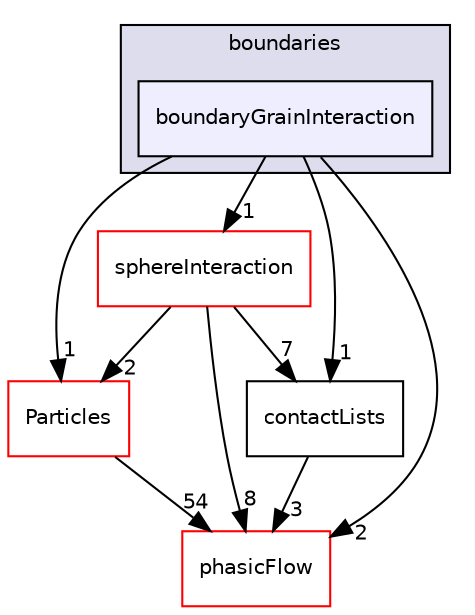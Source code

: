digraph "src/Interaction/grainInteraction/boundaries/boundaryGrainInteraction" {
  compound=true
  node [ fontsize="10", fontname="Helvetica"];
  edge [ labelfontsize="10", labelfontname="Helvetica"];
  subgraph clusterdir_0c9c27ba3440783510b698affb2e2d63 {
    graph [ bgcolor="#ddddee", pencolor="black", label="boundaries" fontname="Helvetica", fontsize="10", URL="dir_0c9c27ba3440783510b698affb2e2d63.html"]
  dir_a3eb68e8bd5473f8307c1b49c9ab400f [shape=box, label="boundaryGrainInteraction", style="filled", fillcolor="#eeeeff", pencolor="black", URL="dir_a3eb68e8bd5473f8307c1b49c9ab400f.html"];
  }
  dir_7845a75b893e9912b1a2d3b9d9476e0b [shape=box label="sphereInteraction" fillcolor="white" style="filled" color="red" URL="dir_7845a75b893e9912b1a2d3b9d9476e0b.html"];
  dir_cd7a5046d028e114fc17b2ebc2bd02d2 [shape=box label="phasicFlow" fillcolor="white" style="filled" color="red" URL="dir_cd7a5046d028e114fc17b2ebc2bd02d2.html"];
  dir_9e72493e858003bd3d74a55a2aedd075 [shape=box label="Particles" fillcolor="white" style="filled" color="red" URL="dir_9e72493e858003bd3d74a55a2aedd075.html"];
  dir_cfeb40d2a5ed0376bc9d9d3119f08c90 [shape=box label="contactLists" URL="dir_cfeb40d2a5ed0376bc9d9d3119f08c90.html"];
  dir_7845a75b893e9912b1a2d3b9d9476e0b->dir_cd7a5046d028e114fc17b2ebc2bd02d2 [headlabel="8", labeldistance=1.5 headhref="dir_000039_000031.html"];
  dir_7845a75b893e9912b1a2d3b9d9476e0b->dir_9e72493e858003bd3d74a55a2aedd075 [headlabel="2", labeldistance=1.5 headhref="dir_000039_000063.html"];
  dir_7845a75b893e9912b1a2d3b9d9476e0b->dir_cfeb40d2a5ed0376bc9d9d3119f08c90 [headlabel="7", labeldistance=1.5 headhref="dir_000039_000022.html"];
  dir_9e72493e858003bd3d74a55a2aedd075->dir_cd7a5046d028e114fc17b2ebc2bd02d2 [headlabel="54", labeldistance=1.5 headhref="dir_000063_000031.html"];
  dir_cfeb40d2a5ed0376bc9d9d3119f08c90->dir_cd7a5046d028e114fc17b2ebc2bd02d2 [headlabel="3", labeldistance=1.5 headhref="dir_000022_000031.html"];
  dir_a3eb68e8bd5473f8307c1b49c9ab400f->dir_7845a75b893e9912b1a2d3b9d9476e0b [headlabel="1", labeldistance=1.5 headhref="dir_000037_000039.html"];
  dir_a3eb68e8bd5473f8307c1b49c9ab400f->dir_cd7a5046d028e114fc17b2ebc2bd02d2 [headlabel="2", labeldistance=1.5 headhref="dir_000037_000031.html"];
  dir_a3eb68e8bd5473f8307c1b49c9ab400f->dir_9e72493e858003bd3d74a55a2aedd075 [headlabel="1", labeldistance=1.5 headhref="dir_000037_000063.html"];
  dir_a3eb68e8bd5473f8307c1b49c9ab400f->dir_cfeb40d2a5ed0376bc9d9d3119f08c90 [headlabel="1", labeldistance=1.5 headhref="dir_000037_000022.html"];
}
